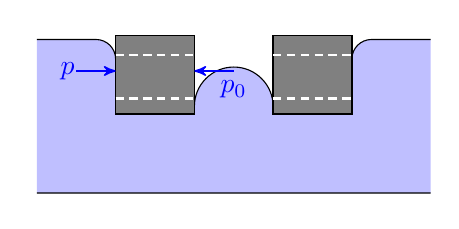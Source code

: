 \usetikzlibrary{%
    decorations.pathreplacing,%
    decorations.pathmorphing,arrows
}
\begin{tikzpicture}
\clip (0,-0.1) rectangle(5,2.1);
\fill[blue!25,draw=black] (-0.1,1.95)--(0.75,1.95) arc(90:0:0.25) -- (2,1.1) arc(180:0:0.5)--(4,1.7) arc(180:90:0.25)  --(5.1,1.95)--(5.1,0)--(-0.1,0)--cycle;
\draw[semithick,fill=gray] (1,1) rectangle (2,2) (3,1) rectangle(4,2);

\draw[white,densely dashed,thick] (1,1.2)--(2,1.2) (3,1.2)--(4,1.2) (1,1.75)--(2,1.75) (3,1.75)--(4,1.75);

\draw[->,semithick, >=stealth',blue] (0.5,1.55)node[left=-3pt]{$p$}--(1,1.55);
\draw[<-,semithick, >=stealth',blue](2,1.55)-- (2.5,1.55) node[below]{$p_0$};
\end{tikzpicture}